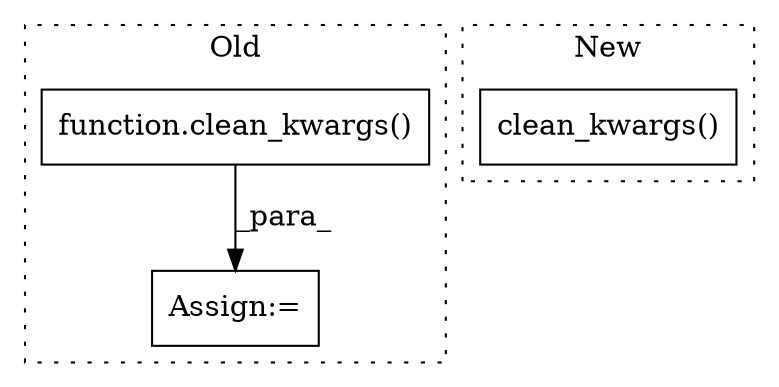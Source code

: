 digraph G {
subgraph cluster0 {
1 [label="function.clean_kwargs()" a="75" s="5926,5961" l="13,1" shape="box"];
3 [label="Assign:=" a="68" s="5923" l="3" shape="box"];
label = "Old";
style="dotted";
}
subgraph cluster1 {
2 [label="clean_kwargs()" a="75" s="3962,3986" l="18,1" shape="box"];
label = "New";
style="dotted";
}
1 -> 3 [label="_para_"];
}